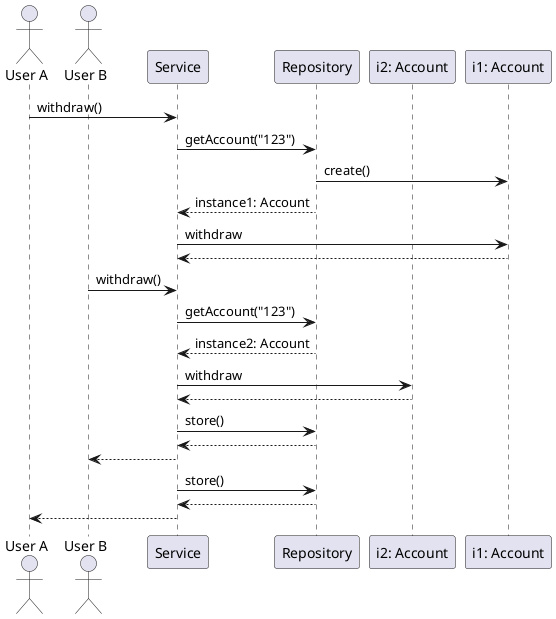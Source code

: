 @startuml

actor "User A" as U1
actor "User B" as U2
participant "Service" as S
participant "Repository" as R

participant "i2: Account" as A2

U1 -> S: withdraw()
S -> R: getAccount("123")
participant "i1: Account" as A1
R -> A1: create()
S <-- R: instance1: Account
S -> A1: withdraw
S <-- A1:

U2 -> S: withdraw()
S -> R: getAccount("123")
S <-- R: instance2: Account
S -> A2: withdraw
S <-- A2:

S -> R: store()
S <-- R
U2 <-- S:

S -> R: store()
S <-- R:
U1 <-- S:

@enduml